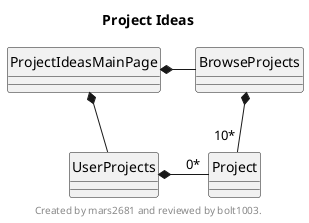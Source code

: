 @startuml
title Project Ideas
footer 
Created by mars2681 and reviewed by bolt1003.
endfooter
hide circles

class ProjectIdeasMainPage {
}

class UserProjects{
}

class BrowseProjects{
}

class Project{
}


ProjectIdeasMainPage *-down-  UserProjects
ProjectIdeasMainPage *-right-  BrowseProjects
UserProjects *-right- "0*" Project
BrowseProjects *-down- "10*" Project

@enduml